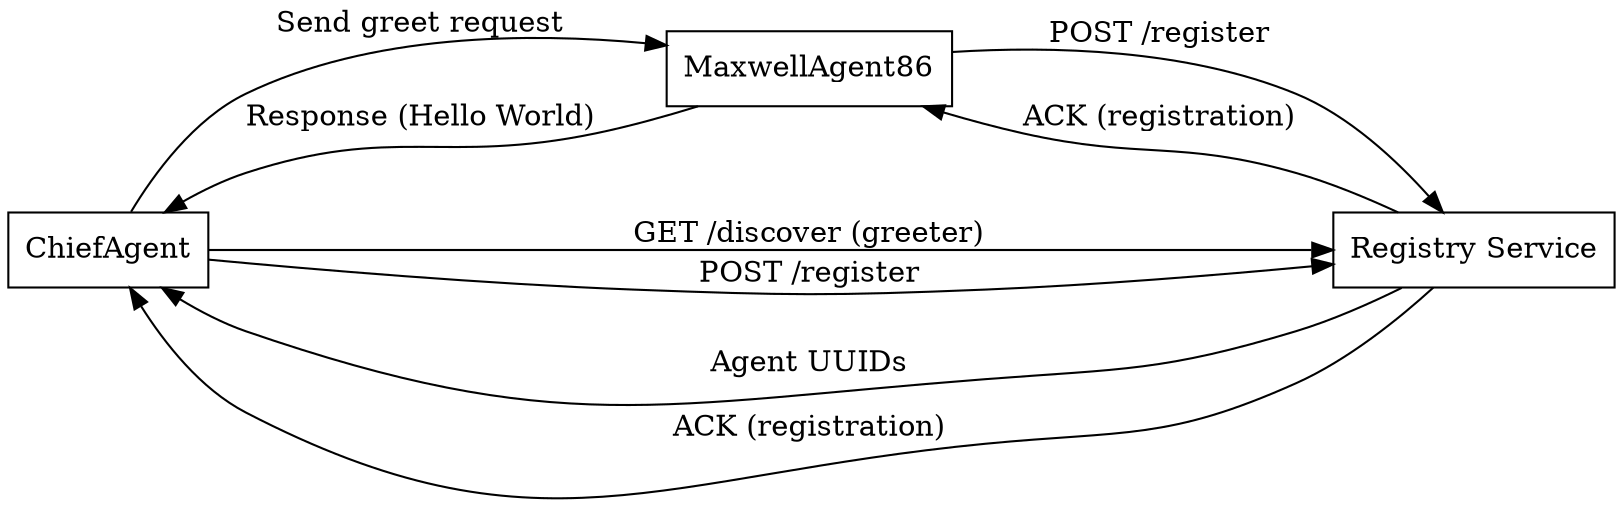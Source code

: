 digraph agent_interaction {
    rankdir=LR; // Left to right layout

    // Define nodes for each component
    node [shape=box];
    ChiefAgent [label="ChiefAgent"];
    MaxwellAgent86 [label="MaxwellAgent86"];
    Registry [label="Registry Service"];

    // Define edges for interactions
    ChiefAgent -> Registry [label="GET /discover (greeter)"];
    Registry -> ChiefAgent [label="Agent UUIDs"];

    ChiefAgent -> MaxwellAgent86 [label="Send greet request"];
    MaxwellAgent86 -> ChiefAgent [label="Response (Hello World)"];
    
    MaxwellAgent86 -> Registry [label="POST /register"];
    Registry -> MaxwellAgent86 [label="ACK (registration)"];

    ChiefAgent -> Registry [label="POST /register"];
    Registry -> ChiefAgent [label="ACK (registration)"];
}